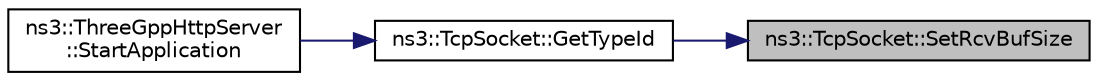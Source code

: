 digraph "ns3::TcpSocket::SetRcvBufSize"
{
 // LATEX_PDF_SIZE
  edge [fontname="Helvetica",fontsize="10",labelfontname="Helvetica",labelfontsize="10"];
  node [fontname="Helvetica",fontsize="10",shape=record];
  rankdir="RL";
  Node1 [label="ns3::TcpSocket::SetRcvBufSize",height=0.2,width=0.4,color="black", fillcolor="grey75", style="filled", fontcolor="black",tooltip="Set the receive buffer size."];
  Node1 -> Node2 [dir="back",color="midnightblue",fontsize="10",style="solid",fontname="Helvetica"];
  Node2 [label="ns3::TcpSocket::GetTypeId",height=0.2,width=0.4,color="black", fillcolor="white", style="filled",URL="$classns3_1_1_tcp_socket.html#a3026dbda3dca84c3ec04d6776c86247a",tooltip="Get the type ID."];
  Node2 -> Node3 [dir="back",color="midnightblue",fontsize="10",style="solid",fontname="Helvetica"];
  Node3 [label="ns3::ThreeGppHttpServer\l::StartApplication",height=0.2,width=0.4,color="black", fillcolor="white", style="filled",URL="$classns3_1_1_three_gpp_http_server.html#a544fd4b36563a365fbd7013dc88c3bf0",tooltip="Application specific startup code."];
}
